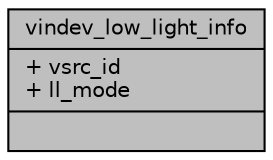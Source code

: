 digraph "vindev_low_light_info"
{
 // INTERACTIVE_SVG=YES
 // LATEX_PDF_SIZE
  bgcolor="transparent";
  edge [fontname="Helvetica",fontsize="10",labelfontname="Helvetica",labelfontsize="10"];
  node [fontname="Helvetica",fontsize="10",shape=record];
  Node1 [label="{vindev_low_light_info\n|+ vsrc_id\l+ ll_mode\l|}",height=0.2,width=0.4,color="black", fillcolor="grey75", style="filled", fontcolor="black",tooltip=" "];
}
